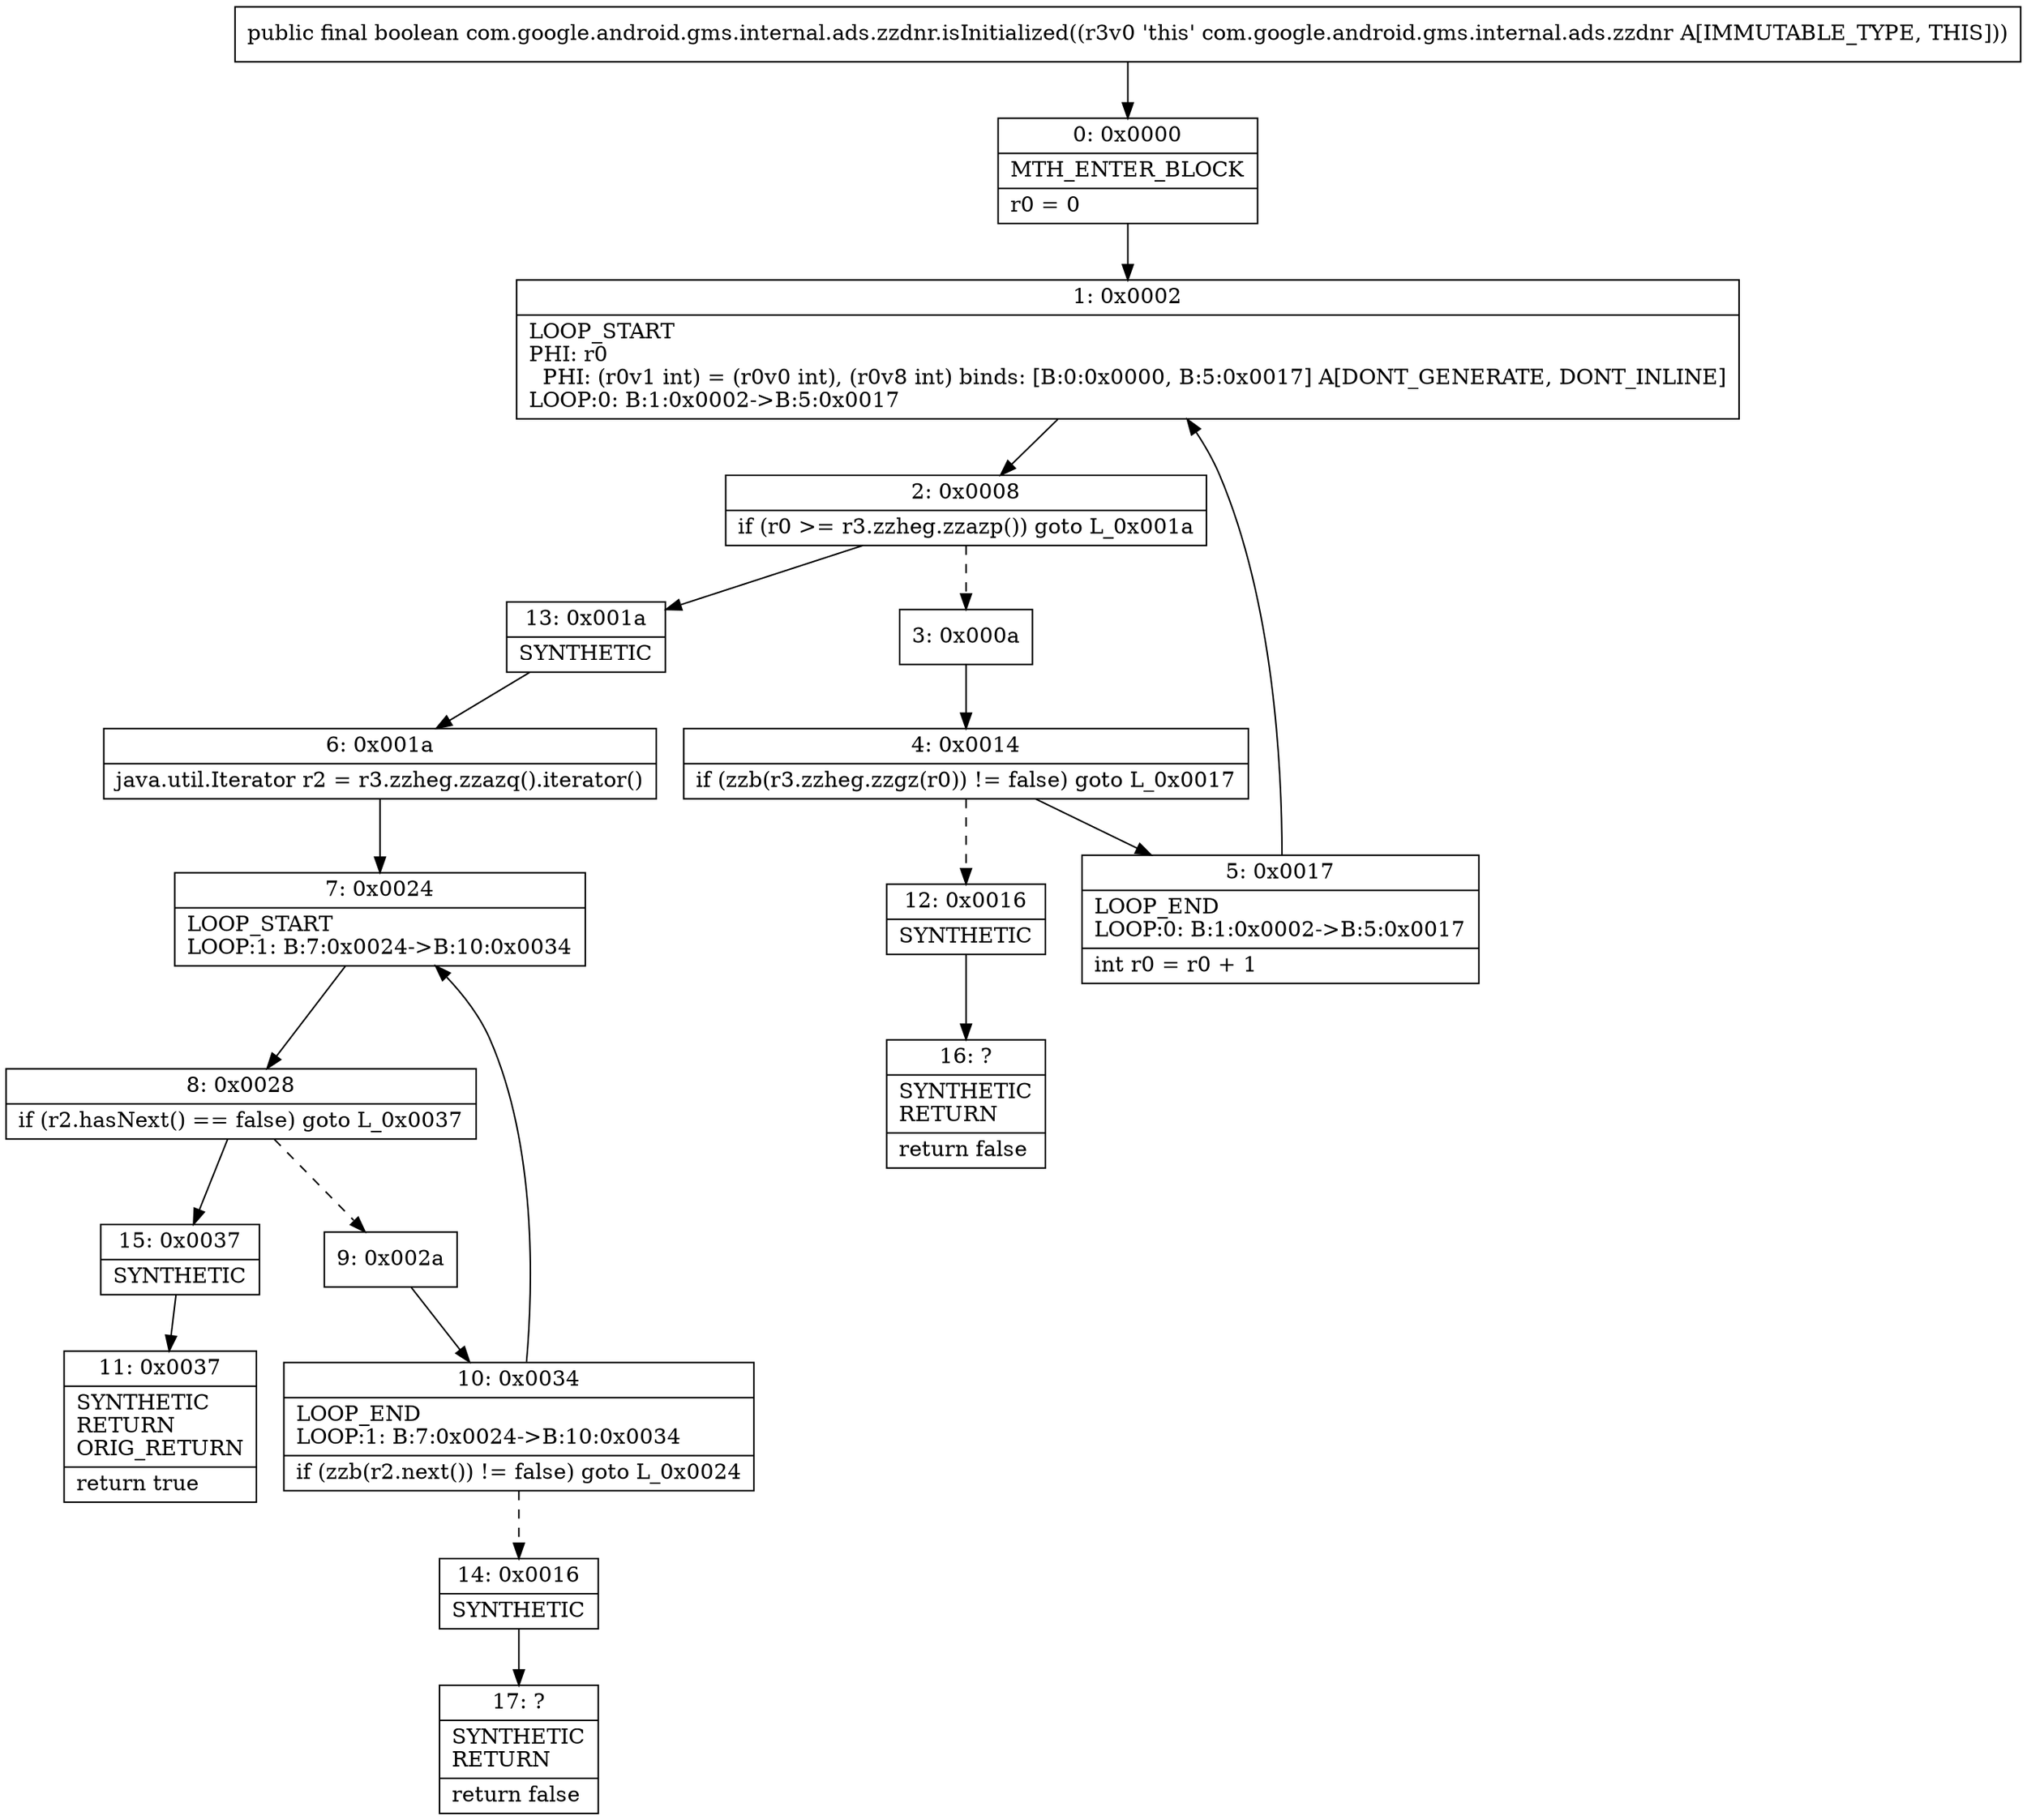 digraph "CFG forcom.google.android.gms.internal.ads.zzdnr.isInitialized()Z" {
Node_0 [shape=record,label="{0\:\ 0x0000|MTH_ENTER_BLOCK\l|r0 = 0\l}"];
Node_1 [shape=record,label="{1\:\ 0x0002|LOOP_START\lPHI: r0 \l  PHI: (r0v1 int) = (r0v0 int), (r0v8 int) binds: [B:0:0x0000, B:5:0x0017] A[DONT_GENERATE, DONT_INLINE]\lLOOP:0: B:1:0x0002\-\>B:5:0x0017\l}"];
Node_2 [shape=record,label="{2\:\ 0x0008|if (r0 \>= r3.zzheg.zzazp()) goto L_0x001a\l}"];
Node_3 [shape=record,label="{3\:\ 0x000a}"];
Node_4 [shape=record,label="{4\:\ 0x0014|if (zzb(r3.zzheg.zzgz(r0)) != false) goto L_0x0017\l}"];
Node_5 [shape=record,label="{5\:\ 0x0017|LOOP_END\lLOOP:0: B:1:0x0002\-\>B:5:0x0017\l|int r0 = r0 + 1\l}"];
Node_6 [shape=record,label="{6\:\ 0x001a|java.util.Iterator r2 = r3.zzheg.zzazq().iterator()\l}"];
Node_7 [shape=record,label="{7\:\ 0x0024|LOOP_START\lLOOP:1: B:7:0x0024\-\>B:10:0x0034\l}"];
Node_8 [shape=record,label="{8\:\ 0x0028|if (r2.hasNext() == false) goto L_0x0037\l}"];
Node_9 [shape=record,label="{9\:\ 0x002a}"];
Node_10 [shape=record,label="{10\:\ 0x0034|LOOP_END\lLOOP:1: B:7:0x0024\-\>B:10:0x0034\l|if (zzb(r2.next()) != false) goto L_0x0024\l}"];
Node_11 [shape=record,label="{11\:\ 0x0037|SYNTHETIC\lRETURN\lORIG_RETURN\l|return true\l}"];
Node_12 [shape=record,label="{12\:\ 0x0016|SYNTHETIC\l}"];
Node_13 [shape=record,label="{13\:\ 0x001a|SYNTHETIC\l}"];
Node_14 [shape=record,label="{14\:\ 0x0016|SYNTHETIC\l}"];
Node_15 [shape=record,label="{15\:\ 0x0037|SYNTHETIC\l}"];
Node_16 [shape=record,label="{16\:\ ?|SYNTHETIC\lRETURN\l|return false\l}"];
Node_17 [shape=record,label="{17\:\ ?|SYNTHETIC\lRETURN\l|return false\l}"];
MethodNode[shape=record,label="{public final boolean com.google.android.gms.internal.ads.zzdnr.isInitialized((r3v0 'this' com.google.android.gms.internal.ads.zzdnr A[IMMUTABLE_TYPE, THIS])) }"];
MethodNode -> Node_0;
Node_0 -> Node_1;
Node_1 -> Node_2;
Node_2 -> Node_3[style=dashed];
Node_2 -> Node_13;
Node_3 -> Node_4;
Node_4 -> Node_5;
Node_4 -> Node_12[style=dashed];
Node_5 -> Node_1;
Node_6 -> Node_7;
Node_7 -> Node_8;
Node_8 -> Node_9[style=dashed];
Node_8 -> Node_15;
Node_9 -> Node_10;
Node_10 -> Node_7;
Node_10 -> Node_14[style=dashed];
Node_12 -> Node_16;
Node_13 -> Node_6;
Node_14 -> Node_17;
Node_15 -> Node_11;
}


